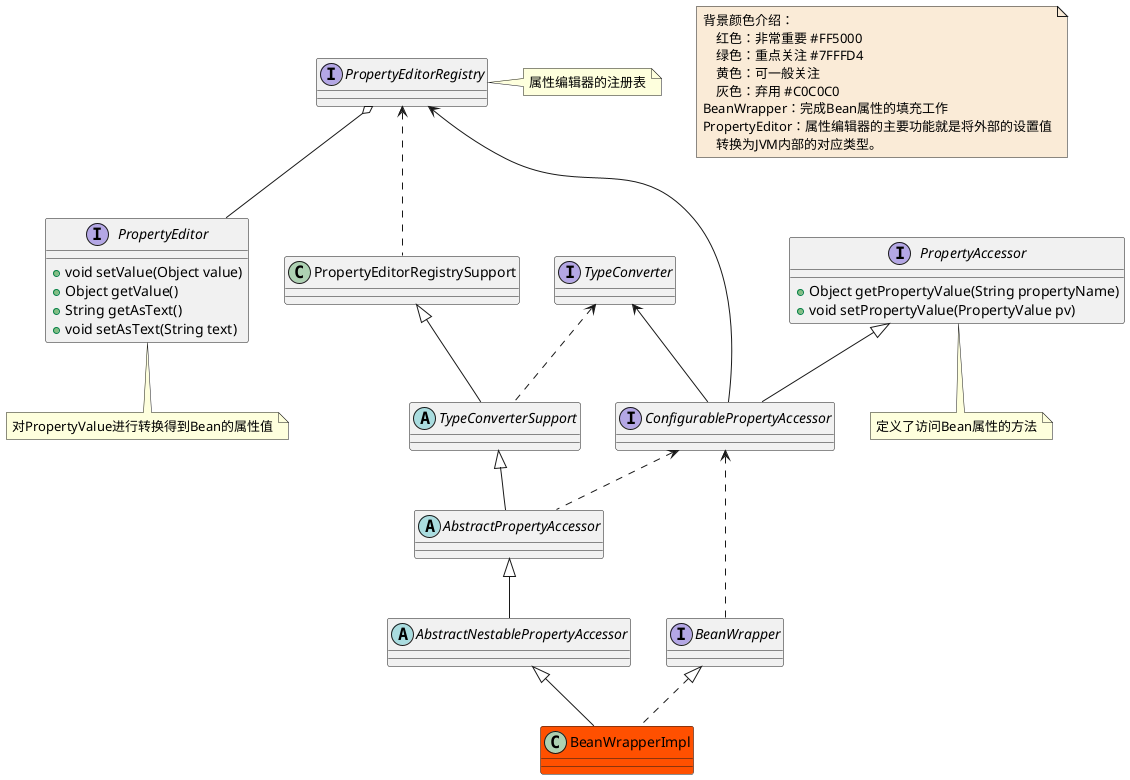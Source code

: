 @startuml

note  as N1 #FAEBD7
    背景颜色介绍：
        红色：非常重要 #FF5000
        绿色：重点关注 #7FFFD4
        黄色：可一般关注
        灰色：弃用 #C0C0C0
    BeanWrapper：完成Bean属性的填充工作
    PropertyEditor：属性编辑器的主要功能就是将外部的设置值
        转换为JVM内部的对应类型。
end note





interface BeanWrapper
class BeanWrapperImpl #FF5000

interface PropertyAccessor
PropertyAccessor : +Object getPropertyValue(String propertyName)
PropertyAccessor : +void setPropertyValue(PropertyValue pv)
note bottom : 定义了访问Bean属性的方法
interface ConfigurablePropertyAccessor
abstract class AbstractNestablePropertyAccessor
abstract class AbstractPropertyAccessor

interface PropertyEditor
PropertyEditor : +void setValue(Object value)
PropertyEditor : +Object getValue()
PropertyEditor : +String getAsText()
PropertyEditor : +void setAsText(String text)
note bottom : 对PropertyValue进行转换得到Bean的属性值

interface PropertyEditorRegistry
note right : 属性编辑器的注册表
class PropertyEditorRegistrySupport


interface TypeConverter
abstract class TypeConverterSupport


AbstractNestablePropertyAccessor <|-- BeanWrapperImpl


AbstractPropertyAccessor <|-- AbstractNestablePropertyAccessor


BeanWrapper <|.. BeanWrapperImpl


ConfigurablePropertyAccessor <.. AbstractPropertyAccessor
ConfigurablePropertyAccessor <.. BeanWrapper


PropertyAccessor <|-- ConfigurablePropertyAccessor


PropertyEditorRegistry <--  ConfigurablePropertyAccessor
PropertyEditorRegistry o-- PropertyEditor
PropertyEditorRegistry <..  PropertyEditorRegistrySupport


PropertyEditorRegistrySupport <|-- TypeConverterSupport

TypeConverter <-- ConfigurablePropertyAccessor
TypeConverter <.. TypeConverterSupport


TypeConverterSupport <|-- AbstractPropertyAccessor




@enduml